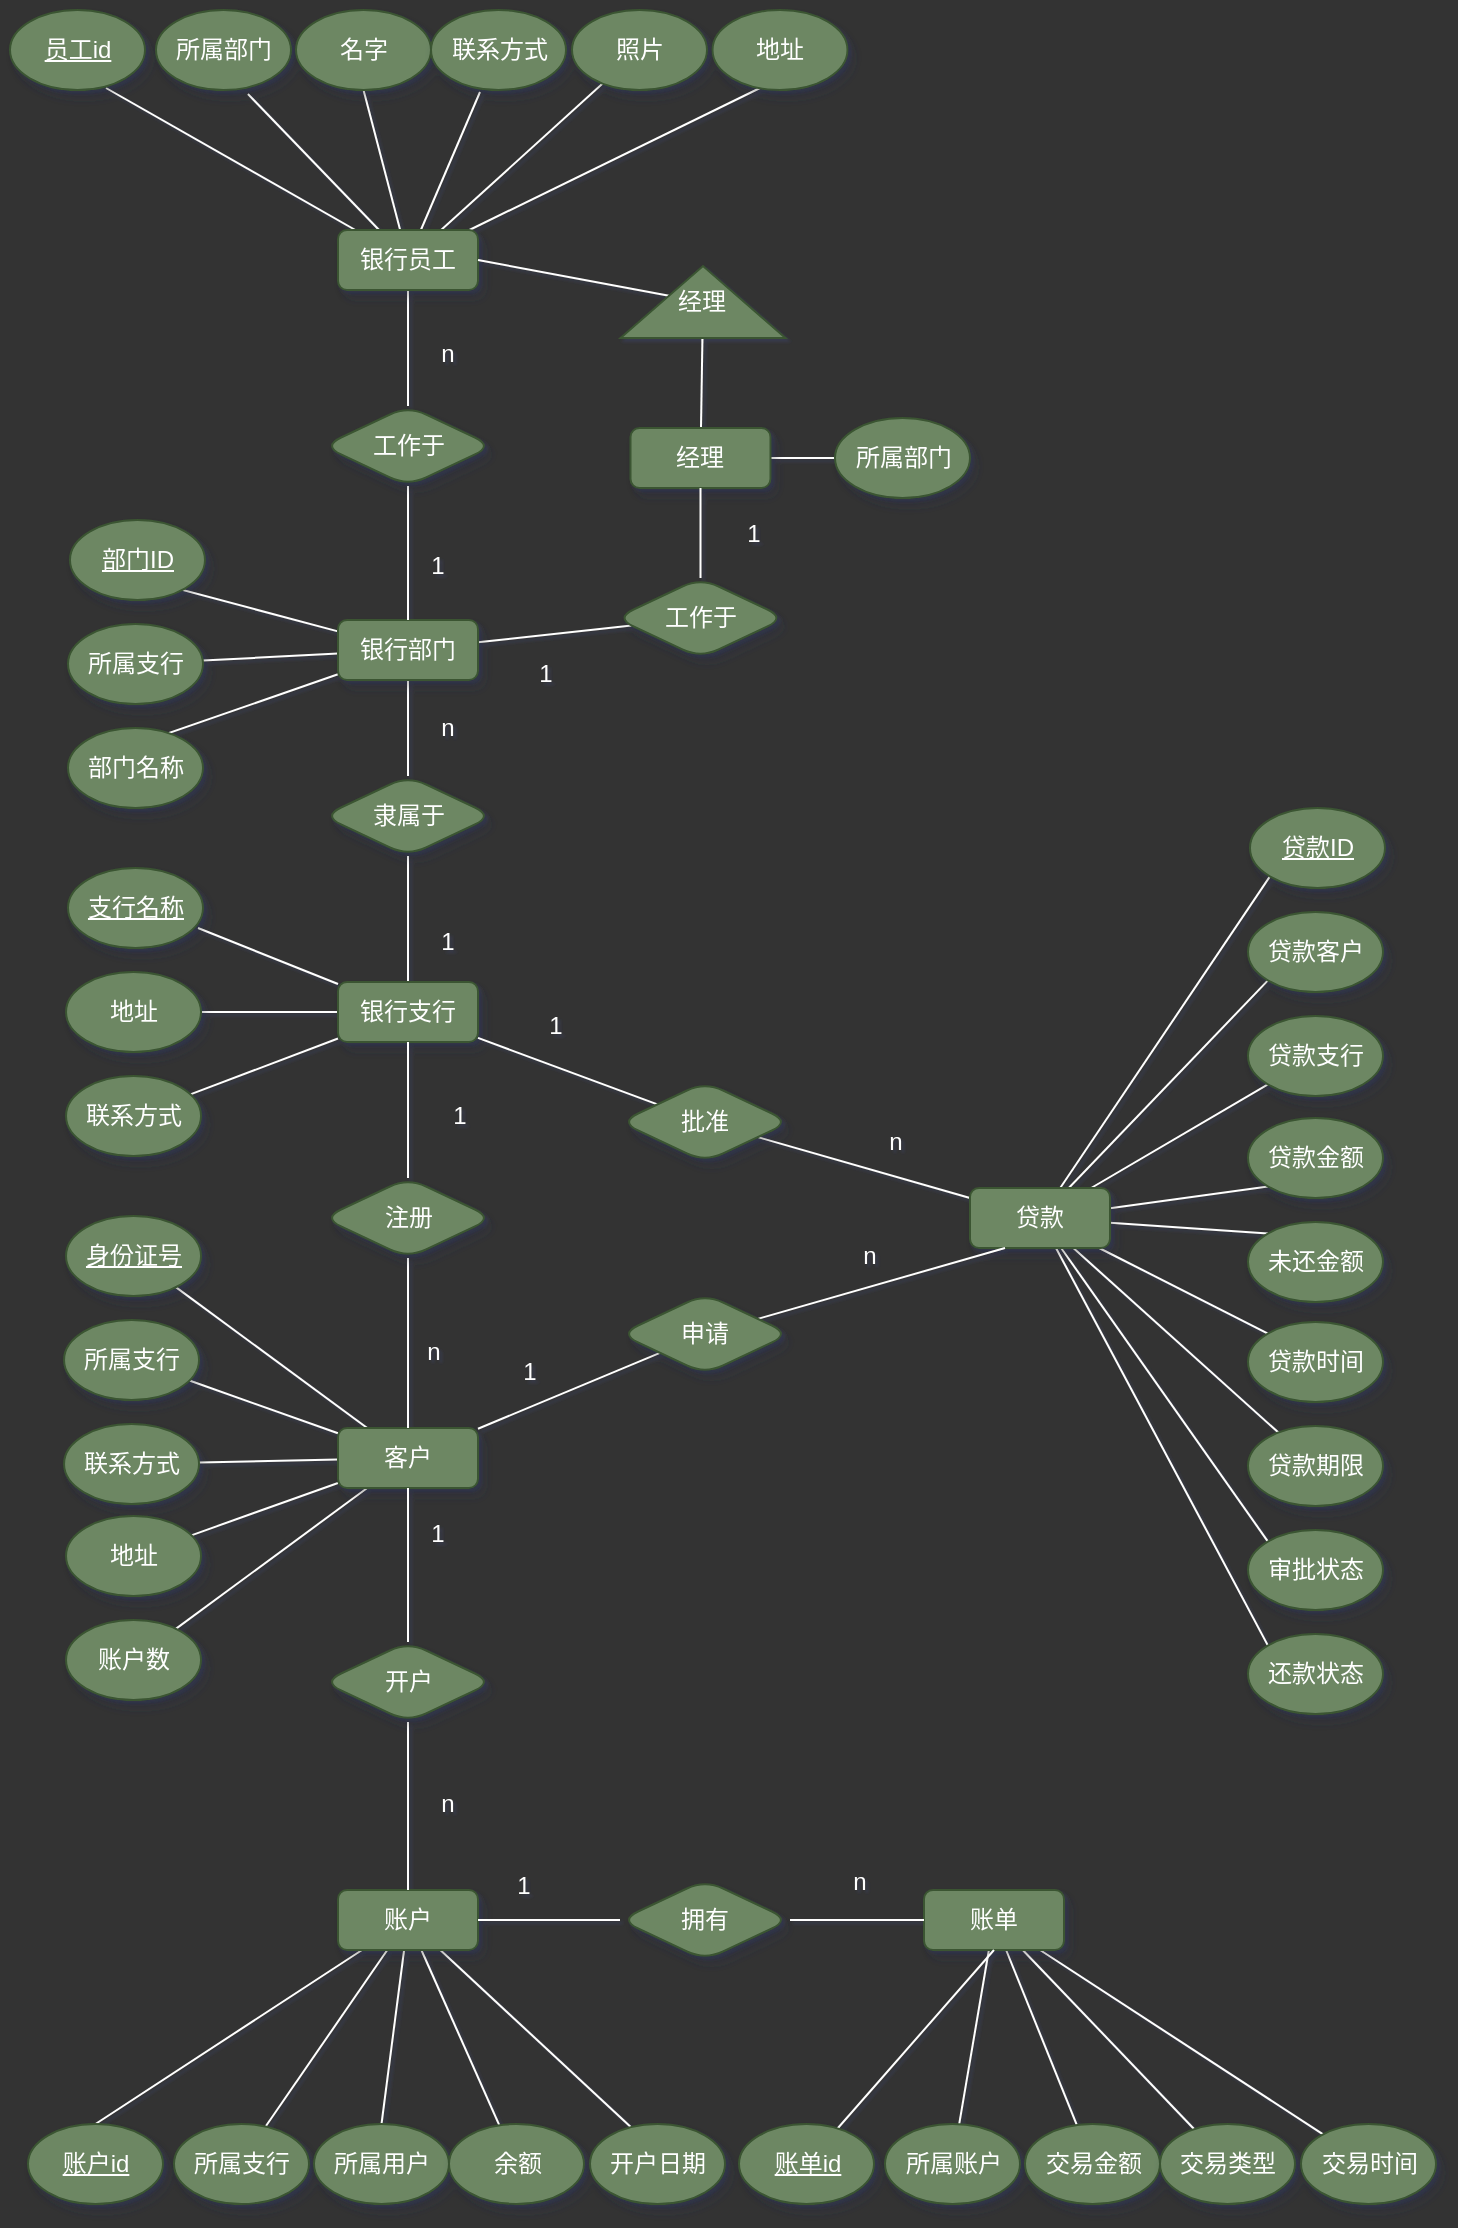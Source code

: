 <mxfile>
    <diagram id="WZQ0aDHP0Yc-spQVtL99" name="第 1 页">
        <mxGraphModel dx="1113" dy="1948" grid="0" gridSize="10" guides="1" tooltips="1" connect="1" arrows="1" fold="1" page="1" pageScale="1" pageWidth="827" pageHeight="1169" background="#333333" math="0" shadow="1">
            <root>
                <mxCell id="0"/>
                <mxCell id="1" parent="0"/>
                <mxCell id="191" value="" style="edgeStyle=none;html=1;fillColor=#6d8764;strokeColor=#FFFFFF;endArrow=none;endFill=0;fontColor=#FFFFFF;" edge="1" parent="1" source="96" target="115">
                    <mxGeometry relative="1" as="geometry"/>
                </mxCell>
                <mxCell id="233" style="edgeStyle=none;html=1;entryX=0.963;entryY=0.75;entryDx=0;entryDy=0;entryPerimeter=0;strokeColor=#FFFFFF;endArrow=none;endFill=0;fontColor=#FFFFFF;" edge="1" parent="1" source="96" target="117">
                    <mxGeometry relative="1" as="geometry"/>
                </mxCell>
                <mxCell id="234" style="edgeStyle=none;html=1;strokeColor=#FFFFFF;endArrow=none;endFill=0;fontColor=#FFFFFF;" edge="1" parent="1" source="96" target="119">
                    <mxGeometry relative="1" as="geometry"/>
                </mxCell>
                <mxCell id="235" style="edgeStyle=none;html=1;strokeColor=#FFFFFF;endArrow=none;endFill=0;fontColor=#FFFFFF;" edge="1" parent="1" source="96" target="153">
                    <mxGeometry relative="1" as="geometry"/>
                </mxCell>
                <mxCell id="96" value="银行支行" style="rounded=1;whiteSpace=wrap;html=1;glass=0;shadow=1;fillColor=#6d8764;strokeColor=#3A5431;fontColor=#FFFFFF;" parent="1" vertex="1">
                    <mxGeometry x="215" y="352" width="70" height="30" as="geometry"/>
                </mxCell>
                <mxCell id="115" value="隶属于" style="rhombus;whiteSpace=wrap;html=1;rounded=1;shadow=1;glass=0;fillColor=#6d8764;strokeColor=#3A5431;fontColor=#FFFFFF;" parent="1" vertex="1">
                    <mxGeometry x="207.5" y="249" width="85" height="40" as="geometry"/>
                </mxCell>
                <mxCell id="117" value="支行名称" style="ellipse;whiteSpace=wrap;html=1;rounded=1;shadow=1;glass=0;fillColor=#6d8764;strokeColor=#3A5431;fontColor=#FFFFFF;fontStyle=4" parent="1" vertex="1">
                    <mxGeometry x="80" y="295" width="67.5" height="40" as="geometry"/>
                </mxCell>
                <mxCell id="119" value="地址" style="ellipse;whiteSpace=wrap;html=1;rounded=1;shadow=1;glass=0;fillColor=#6d8764;strokeColor=#3A5431;fontColor=#FFFFFF;" parent="1" vertex="1">
                    <mxGeometry x="79.01" y="347" width="67.5" height="40" as="geometry"/>
                </mxCell>
                <mxCell id="153" value="联系方式" style="ellipse;whiteSpace=wrap;html=1;rounded=1;shadow=1;glass=0;fillColor=#6d8764;strokeColor=#3A5431;fontColor=#FFFFFF;" parent="1" vertex="1">
                    <mxGeometry x="79.01" y="399" width="67.5" height="40" as="geometry"/>
                </mxCell>
                <mxCell id="193" value="" style="edgeStyle=none;html=1;endArrow=none;endFill=0;fillColor=#6d8764;strokeColor=#FFFFFF;fontColor=#FFFFFF;" edge="1" parent="1" source="176" target="115">
                    <mxGeometry relative="1" as="geometry"/>
                </mxCell>
                <mxCell id="202" value="" style="edgeStyle=none;html=1;strokeColor=#FFFFFF;endArrow=none;endFill=0;fontColor=#FFFFFF;" edge="1" parent="1" source="176" target="200">
                    <mxGeometry relative="1" as="geometry"/>
                </mxCell>
                <mxCell id="239" style="edgeStyle=none;html=1;entryX=0;entryY=0.5;entryDx=0;entryDy=0;strokeColor=#FFFFFF;endArrow=none;endFill=0;fontColor=#FFFFFF;" edge="1" parent="1" source="176" target="236">
                    <mxGeometry relative="1" as="geometry"/>
                </mxCell>
                <mxCell id="240" style="edgeStyle=none;html=1;strokeColor=#FFFFFF;endArrow=none;endFill=0;fontColor=#FFFFFF;" edge="1" parent="1" source="176" target="237">
                    <mxGeometry relative="1" as="geometry"/>
                </mxCell>
                <mxCell id="241" style="edgeStyle=none;html=1;entryX=0;entryY=0.5;entryDx=0;entryDy=0;strokeColor=#FFFFFF;endArrow=none;endFill=0;fontColor=#FFFFFF;" edge="1" parent="1" source="176" target="238">
                    <mxGeometry relative="1" as="geometry"/>
                </mxCell>
                <mxCell id="176" value="银行部门" style="rounded=1;whiteSpace=wrap;html=1;glass=0;shadow=1;fillColor=#6d8764;strokeColor=#3A5431;fontColor=#FFFFFF;" vertex="1" parent="1">
                    <mxGeometry x="215" y="171" width="70" height="30" as="geometry"/>
                </mxCell>
                <mxCell id="194" value="" style="edgeStyle=none;html=1;endArrow=none;endFill=0;fillColor=#6d8764;strokeColor=#FFFFFF;fontColor=#FFFFFF;" edge="1" parent="1" source="177" target="184">
                    <mxGeometry relative="1" as="geometry"/>
                </mxCell>
                <mxCell id="270" style="edgeStyle=none;html=1;entryX=0.711;entryY=0.975;entryDx=0;entryDy=0;entryPerimeter=0;strokeColor=#FFFFFF;endArrow=none;endFill=0;fontColor=#FFFFFF;" edge="1" parent="1" source="177" target="263">
                    <mxGeometry relative="1" as="geometry"/>
                </mxCell>
                <mxCell id="271" style="edgeStyle=none;html=1;entryX=0.681;entryY=1.05;entryDx=0;entryDy=0;entryPerimeter=0;strokeColor=#FFFFFF;endArrow=none;endFill=0;fontColor=#FFFFFF;" edge="1" parent="1" source="177" target="264">
                    <mxGeometry relative="1" as="geometry"/>
                </mxCell>
                <mxCell id="272" style="edgeStyle=none;html=1;entryX=0.5;entryY=1;entryDx=0;entryDy=0;strokeColor=#FFFFFF;endArrow=none;endFill=0;fontColor=#FFFFFF;" edge="1" parent="1" source="177" target="265">
                    <mxGeometry relative="1" as="geometry"/>
                </mxCell>
                <mxCell id="273" style="edgeStyle=none;html=1;entryX=0.363;entryY=1.025;entryDx=0;entryDy=0;entryPerimeter=0;strokeColor=#FFFFFF;endArrow=none;endFill=0;fontColor=#FFFFFF;" edge="1" parent="1" source="177" target="266">
                    <mxGeometry relative="1" as="geometry"/>
                </mxCell>
                <mxCell id="274" style="edgeStyle=none;html=1;strokeColor=#FFFFFF;endArrow=none;endFill=0;fontColor=#FFFFFF;" edge="1" parent="1" source="177" target="267">
                    <mxGeometry relative="1" as="geometry"/>
                </mxCell>
                <mxCell id="275" style="edgeStyle=none;html=1;entryX=0.352;entryY=0.975;entryDx=0;entryDy=0;entryPerimeter=0;strokeColor=#FFFFFF;endArrow=none;endFill=0;fontColor=#FFFFFF;" edge="1" parent="1" source="177" target="268">
                    <mxGeometry relative="1" as="geometry"/>
                </mxCell>
                <mxCell id="177" value="银行员工" style="rounded=1;whiteSpace=wrap;html=1;glass=0;shadow=1;fillColor=#6d8764;strokeColor=#3A5431;fontColor=#FFFFFF;" vertex="1" parent="1">
                    <mxGeometry x="215" y="-24" width="70" height="30" as="geometry"/>
                </mxCell>
                <mxCell id="279" value="" style="edgeStyle=none;html=1;strokeColor=#FFFFFF;endArrow=none;endFill=0;fontColor=#FFFFFF;" edge="1" parent="1" source="178" target="277">
                    <mxGeometry relative="1" as="geometry"/>
                </mxCell>
                <mxCell id="309" value="" style="edgeStyle=none;html=1;strokeColor=#FFFFFF;fontColor=#FFFFFF;endArrow=none;endFill=0;" edge="1" parent="1" source="178" target="179">
                    <mxGeometry relative="1" as="geometry"/>
                </mxCell>
                <mxCell id="178" value="经理" style="rounded=1;whiteSpace=wrap;html=1;glass=0;shadow=1;fillColor=#6d8764;strokeColor=#3A5431;fontColor=#FFFFFF;" vertex="1" parent="1">
                    <mxGeometry x="361.25" y="75" width="70" height="30" as="geometry"/>
                </mxCell>
                <mxCell id="199" style="edgeStyle=none;html=1;entryX=1;entryY=0.5;entryDx=0;entryDy=0;strokeColor=#FFFFFF;endArrow=none;endFill=0;fontColor=#FFFFFF;" edge="1" parent="1" source="179" target="177">
                    <mxGeometry relative="1" as="geometry"/>
                </mxCell>
                <mxCell id="179" value="经理" style="triangle;whiteSpace=wrap;html=1;rotation=0;fillColor=#6d8764;fontColor=#FFFFFF;strokeColor=#3A5431;direction=north;" vertex="1" parent="1">
                    <mxGeometry x="356.26" y="-6" width="82.49" height="36" as="geometry"/>
                </mxCell>
                <mxCell id="206" value="" style="edgeStyle=none;html=1;strokeColor=#FFFFFF;endArrow=none;endFill=0;fontColor=#FFFFFF;" edge="1" parent="1" source="180" target="187">
                    <mxGeometry relative="1" as="geometry"/>
                </mxCell>
                <mxCell id="254" style="edgeStyle=none;html=1;entryX=0;entryY=1;entryDx=0;entryDy=0;strokeColor=#FFFFFF;endArrow=none;endFill=0;fontColor=#FFFFFF;" edge="1" parent="1" source="180" target="242">
                    <mxGeometry relative="1" as="geometry"/>
                </mxCell>
                <mxCell id="255" style="edgeStyle=none;html=1;entryX=0;entryY=1;entryDx=0;entryDy=0;strokeColor=#FFFFFF;endArrow=none;endFill=0;fontColor=#FFFFFF;" edge="1" parent="1" source="180" target="243">
                    <mxGeometry relative="1" as="geometry"/>
                </mxCell>
                <mxCell id="256" style="edgeStyle=none;html=1;entryX=0;entryY=1;entryDx=0;entryDy=0;strokeColor=#FFFFFF;endArrow=none;endFill=0;fontColor=#FFFFFF;" edge="1" parent="1" source="180" target="244">
                    <mxGeometry relative="1" as="geometry"/>
                </mxCell>
                <mxCell id="257" style="edgeStyle=none;html=1;entryX=0;entryY=1;entryDx=0;entryDy=0;strokeColor=#FFFFFF;endArrow=none;endFill=0;fontColor=#FFFFFF;" edge="1" parent="1" source="180" target="245">
                    <mxGeometry relative="1" as="geometry"/>
                </mxCell>
                <mxCell id="258" style="edgeStyle=none;html=1;entryX=0;entryY=0;entryDx=0;entryDy=0;strokeColor=#FFFFFF;endArrow=none;endFill=0;fontColor=#FFFFFF;" edge="1" parent="1" source="180" target="246">
                    <mxGeometry relative="1" as="geometry"/>
                </mxCell>
                <mxCell id="259" style="edgeStyle=none;html=1;entryX=0;entryY=0;entryDx=0;entryDy=0;strokeColor=#FFFFFF;endArrow=none;endFill=0;fontColor=#FFFFFF;" edge="1" parent="1" source="180" target="247">
                    <mxGeometry relative="1" as="geometry"/>
                </mxCell>
                <mxCell id="260" style="edgeStyle=none;html=1;strokeColor=#FFFFFF;endArrow=none;endFill=0;fontColor=#FFFFFF;" edge="1" parent="1" source="180" target="248">
                    <mxGeometry relative="1" as="geometry"/>
                </mxCell>
                <mxCell id="261" style="edgeStyle=none;html=1;entryX=0;entryY=0;entryDx=0;entryDy=0;strokeColor=#FFFFFF;endArrow=none;endFill=0;fontColor=#FFFFFF;" edge="1" parent="1" source="180" target="252">
                    <mxGeometry relative="1" as="geometry"/>
                </mxCell>
                <mxCell id="262" style="edgeStyle=none;html=1;entryX=0;entryY=0;entryDx=0;entryDy=0;strokeColor=#FFFFFF;endArrow=none;endFill=0;fontColor=#FFFFFF;" edge="1" parent="1" source="180" target="253">
                    <mxGeometry relative="1" as="geometry"/>
                </mxCell>
                <mxCell id="180" value="贷款" style="rounded=1;whiteSpace=wrap;html=1;glass=0;shadow=1;fillColor=#6d8764;strokeColor=#3A5431;fontColor=#FFFFFF;" vertex="1" parent="1">
                    <mxGeometry x="531" y="455" width="70" height="30" as="geometry"/>
                </mxCell>
                <mxCell id="217" value="" style="edgeStyle=none;html=1;strokeColor=#FFFFFF;endArrow=none;endFill=0;fontColor=#FFFFFF;" edge="1" parent="1" source="181" target="215">
                    <mxGeometry relative="1" as="geometry"/>
                </mxCell>
                <mxCell id="219" style="edgeStyle=none;html=1;entryX=0.5;entryY=0;entryDx=0;entryDy=0;strokeColor=#FFFFFF;endArrow=none;endFill=0;fontColor=#FFFFFF;" edge="1" parent="1" source="181" target="214">
                    <mxGeometry relative="1" as="geometry"/>
                </mxCell>
                <mxCell id="220" style="edgeStyle=none;html=1;entryX=0.681;entryY=0.025;entryDx=0;entryDy=0;entryPerimeter=0;strokeColor=#FFFFFF;endArrow=none;endFill=0;fontColor=#FFFFFF;" edge="1" parent="1" source="181" target="213">
                    <mxGeometry relative="1" as="geometry"/>
                </mxCell>
                <mxCell id="221" style="edgeStyle=none;html=1;entryX=0.5;entryY=0;entryDx=0;entryDy=0;strokeColor=#FFFFFF;endArrow=none;endFill=0;fontColor=#FFFFFF;" edge="1" parent="1" source="181" target="212">
                    <mxGeometry relative="1" as="geometry"/>
                </mxCell>
                <mxCell id="222" style="edgeStyle=none;html=1;entryX=0.326;entryY=0.075;entryDx=0;entryDy=0;entryPerimeter=0;strokeColor=#FFFFFF;endArrow=none;endFill=0;fontColor=#FFFFFF;" edge="1" parent="1" source="181" target="216">
                    <mxGeometry relative="1" as="geometry"/>
                </mxCell>
                <mxCell id="181" value="账户" style="rounded=1;whiteSpace=wrap;html=1;glass=0;shadow=1;fillColor=#6d8764;strokeColor=#3A5431;fontColor=#FFFFFF;" vertex="1" parent="1">
                    <mxGeometry x="215" y="806" width="70" height="30" as="geometry"/>
                </mxCell>
                <mxCell id="285" style="edgeStyle=none;html=1;strokeColor=#FFFFFF;endArrow=none;endFill=0;fontColor=#FFFFFF;" edge="1" parent="1" source="182" target="280">
                    <mxGeometry relative="1" as="geometry"/>
                </mxCell>
                <mxCell id="286" style="edgeStyle=none;html=1;strokeColor=#FFFFFF;endArrow=none;endFill=0;fontColor=#FFFFFF;" edge="1" parent="1" source="182" target="281">
                    <mxGeometry relative="1" as="geometry"/>
                </mxCell>
                <mxCell id="287" style="edgeStyle=none;html=1;strokeColor=#FFFFFF;endArrow=none;endFill=0;fontColor=#FFFFFF;" edge="1" parent="1" source="182" target="282">
                    <mxGeometry relative="1" as="geometry"/>
                </mxCell>
                <mxCell id="288" style="edgeStyle=none;html=1;strokeColor=#FFFFFF;endArrow=none;endFill=0;fontColor=#FFFFFF;" edge="1" parent="1" source="182" target="283">
                    <mxGeometry relative="1" as="geometry"/>
                </mxCell>
                <mxCell id="289" style="edgeStyle=none;html=1;strokeColor=#FFFFFF;endArrow=none;endFill=0;fontColor=#FFFFFF;" edge="1" parent="1" source="182" target="284">
                    <mxGeometry relative="1" as="geometry"/>
                </mxCell>
                <mxCell id="182" value="客户&lt;span style=&quot;font-family: monospace; font-size: 0px; text-align: start;&quot;&gt;%3CmxGraphModel%3E%3Croot%3E%3CmxCell%20id%3D%220%22%2F%3E%3CmxCell%20id%3D%221%22%20parent%3D%220%22%2F%3E%3CmxCell%20id%3D%222%22%20value%3D%22%E8%B4%A6%E6%88%B7%22%20style%3D%22rounded%3D1%3BwhiteSpace%3Dwrap%3Bhtml%3D1%3Bglass%3D0%3Bshadow%3D1%3BfillColor%3D%236d8764%3BstrokeColor%3D%233A5431%3BfontColor%3D%23ffffff%3B%22%20vertex%3D%221%22%20parent%3D%221%22%3E%3CmxGeometry%20x%3D%22531%22%20y%3D%22416%22%20width%3D%2270%22%20height%3D%2230%22%20as%3D%22geometry%22%2F%3E%3C%2FmxCell%3E%3C%2Froot%3E%3C%2FmxGraphModel%3E&lt;/span&gt;" style="rounded=1;whiteSpace=wrap;html=1;glass=0;shadow=1;fillColor=#6d8764;strokeColor=#3A5431;fontColor=#FFFFFF;" vertex="1" parent="1">
                    <mxGeometry x="215" y="575" width="70" height="30" as="geometry"/>
                </mxCell>
                <mxCell id="229" style="edgeStyle=none;html=1;strokeColor=#FFFFFF;endArrow=none;endFill=0;fontColor=#FFFFFF;" edge="1" parent="1" source="183" target="224">
                    <mxGeometry relative="1" as="geometry"/>
                </mxCell>
                <mxCell id="230" style="edgeStyle=none;html=1;strokeColor=#FFFFFF;endArrow=none;endFill=0;fontColor=#FFFFFF;" edge="1" parent="1" source="183" target="225">
                    <mxGeometry relative="1" as="geometry"/>
                </mxCell>
                <mxCell id="231" style="edgeStyle=none;html=1;strokeColor=#FFFFFF;endArrow=none;endFill=0;fontColor=#FFFFFF;" edge="1" parent="1" source="183" target="226">
                    <mxGeometry relative="1" as="geometry"/>
                </mxCell>
                <mxCell id="232" style="edgeStyle=none;html=1;strokeColor=#FFFFFF;endArrow=none;endFill=0;fontColor=#FFFFFF;" edge="1" parent="1" source="183" target="227">
                    <mxGeometry relative="1" as="geometry"/>
                </mxCell>
                <mxCell id="183" value="账单" style="rounded=1;whiteSpace=wrap;html=1;glass=0;shadow=1;fillColor=#6d8764;strokeColor=#3A5431;fontColor=#FFFFFF;" vertex="1" parent="1">
                    <mxGeometry x="508" y="806" width="70" height="30" as="geometry"/>
                </mxCell>
                <mxCell id="195" value="" style="edgeStyle=none;html=1;endArrow=none;endFill=0;fillColor=#6d8764;strokeColor=#FFFFFF;fontColor=#FFFFFF;" edge="1" parent="1" source="184" target="176">
                    <mxGeometry relative="1" as="geometry"/>
                </mxCell>
                <mxCell id="184" value="工作于" style="rhombus;whiteSpace=wrap;html=1;rounded=1;shadow=1;glass=0;fillColor=#6d8764;strokeColor=#3A5431;fontColor=#FFFFFF;" vertex="1" parent="1">
                    <mxGeometry x="207.5" y="64" width="85" height="40" as="geometry"/>
                </mxCell>
                <mxCell id="204" value="" style="edgeStyle=none;html=1;strokeColor=#FFFFFF;endArrow=none;endFill=0;fontColor=#FFFFFF;" edge="1" parent="1" source="185" target="182">
                    <mxGeometry relative="1" as="geometry"/>
                </mxCell>
                <mxCell id="205" value="" style="edgeStyle=none;html=1;strokeColor=#FFFFFF;endArrow=none;endFill=0;fontColor=#FFFFFF;" edge="1" parent="1" source="185" target="181">
                    <mxGeometry relative="1" as="geometry"/>
                </mxCell>
                <mxCell id="185" value="开户" style="rhombus;whiteSpace=wrap;html=1;rounded=1;shadow=1;glass=0;fillColor=#6d8764;strokeColor=#3A5431;fontColor=#FFFFFF;" vertex="1" parent="1">
                    <mxGeometry x="207.5" y="682" width="85" height="40" as="geometry"/>
                </mxCell>
                <mxCell id="210" value="" style="edgeStyle=none;html=1;strokeColor=#FFFFFF;endArrow=none;endFill=0;fontColor=#FFFFFF;" edge="1" parent="1" target="183">
                    <mxGeometry relative="1" as="geometry">
                        <mxPoint x="441" y="821" as="sourcePoint"/>
                    </mxGeometry>
                </mxCell>
                <mxCell id="211" value="" style="edgeStyle=none;html=1;strokeColor=#FFFFFF;endArrow=none;endFill=0;fontColor=#FFFFFF;" edge="1" parent="1" source="186" target="181">
                    <mxGeometry relative="1" as="geometry"/>
                </mxCell>
                <mxCell id="186" value="拥有" style="rhombus;whiteSpace=wrap;html=1;rounded=1;shadow=1;glass=0;fillColor=#6d8764;strokeColor=#3A5431;fontColor=#FFFFFF;" vertex="1" parent="1">
                    <mxGeometry x="356" y="801" width="85" height="40" as="geometry"/>
                </mxCell>
                <mxCell id="207" value="" style="edgeStyle=none;html=1;strokeColor=#FFFFFF;endArrow=none;endFill=0;fontColor=#FFFFFF;" edge="1" parent="1" source="187" target="96">
                    <mxGeometry relative="1" as="geometry"/>
                </mxCell>
                <mxCell id="187" value="批准" style="rhombus;whiteSpace=wrap;html=1;rounded=1;shadow=1;glass=0;fillColor=#6d8764;strokeColor=#3A5431;fontColor=#FFFFFF;" vertex="1" parent="1">
                    <mxGeometry x="356" y="402" width="85" height="40" as="geometry"/>
                </mxCell>
                <mxCell id="203" value="" style="edgeStyle=none;html=1;strokeColor=#FFFFFF;endArrow=none;endFill=0;fontColor=#FFFFFF;" edge="1" parent="1" source="188" target="182">
                    <mxGeometry relative="1" as="geometry"/>
                </mxCell>
                <mxCell id="310" style="edgeStyle=none;html=1;entryX=0.5;entryY=1;entryDx=0;entryDy=0;strokeColor=#FFFFFF;fontColor=#FFFFFF;endArrow=none;endFill=0;" edge="1" parent="1" source="188" target="96">
                    <mxGeometry relative="1" as="geometry"/>
                </mxCell>
                <mxCell id="188" value="注册" style="rhombus;whiteSpace=wrap;html=1;rounded=1;shadow=1;glass=0;fillColor=#6d8764;strokeColor=#3A5431;fontColor=#FFFFFF;" vertex="1" parent="1">
                    <mxGeometry x="207.5" y="450" width="85" height="40" as="geometry"/>
                </mxCell>
                <mxCell id="208" style="edgeStyle=none;html=1;entryX=0.25;entryY=1;entryDx=0;entryDy=0;strokeColor=#FFFFFF;endArrow=none;endFill=0;fontColor=#FFFFFF;" edge="1" parent="1" source="189" target="180">
                    <mxGeometry relative="1" as="geometry"/>
                </mxCell>
                <mxCell id="209" style="edgeStyle=none;html=1;strokeColor=#FFFFFF;endArrow=none;endFill=0;fontColor=#FFFFFF;" edge="1" parent="1" source="189" target="182">
                    <mxGeometry relative="1" as="geometry"/>
                </mxCell>
                <mxCell id="189" value="申请" style="rhombus;whiteSpace=wrap;html=1;rounded=1;shadow=1;glass=0;fillColor=#6d8764;strokeColor=#3A5431;fontColor=#FFFFFF;" vertex="1" parent="1">
                    <mxGeometry x="356" y="508" width="85" height="40" as="geometry"/>
                </mxCell>
                <mxCell id="201" style="edgeStyle=none;html=1;entryX=0.5;entryY=1;entryDx=0;entryDy=0;strokeColor=#FFFFFF;endArrow=none;endFill=0;fontColor=#FFFFFF;" edge="1" parent="1" source="200" target="178">
                    <mxGeometry relative="1" as="geometry"/>
                </mxCell>
                <mxCell id="200" value="工作于" style="rhombus;whiteSpace=wrap;html=1;rounded=1;shadow=1;glass=0;fillColor=#6d8764;strokeColor=#3A5431;fontColor=#FFFFFF;" vertex="1" parent="1">
                    <mxGeometry x="353.75" y="150" width="85" height="40" as="geometry"/>
                </mxCell>
                <mxCell id="212" value="账户id" style="ellipse;whiteSpace=wrap;html=1;rounded=1;shadow=1;glass=0;fillColor=#6d8764;strokeColor=#3A5431;fontColor=#FFFFFF;fontStyle=4" vertex="1" parent="1">
                    <mxGeometry x="60" y="923" width="67.5" height="40" as="geometry"/>
                </mxCell>
                <mxCell id="213" value="所属支行" style="ellipse;whiteSpace=wrap;html=1;rounded=1;shadow=1;glass=0;fillColor=#6d8764;strokeColor=#3A5431;fontColor=#FFFFFF;" vertex="1" parent="1">
                    <mxGeometry x="133" y="923" width="67.5" height="40" as="geometry"/>
                </mxCell>
                <mxCell id="214" value="所属用户" style="ellipse;whiteSpace=wrap;html=1;rounded=1;shadow=1;glass=0;fillColor=#6d8764;strokeColor=#3A5431;fontColor=#FFFFFF;" vertex="1" parent="1">
                    <mxGeometry x="203" y="923" width="67.5" height="40" as="geometry"/>
                </mxCell>
                <mxCell id="215" value="余额" style="ellipse;whiteSpace=wrap;html=1;rounded=1;shadow=1;glass=0;fillColor=#6d8764;strokeColor=#3A5431;fontColor=#FFFFFF;" vertex="1" parent="1">
                    <mxGeometry x="270.5" y="923" width="67.5" height="40" as="geometry"/>
                </mxCell>
                <mxCell id="216" value="开户日期" style="ellipse;whiteSpace=wrap;html=1;rounded=1;shadow=1;glass=0;fillColor=#6d8764;strokeColor=#3A5431;fontColor=#FFFFFF;" vertex="1" parent="1">
                    <mxGeometry x="341" y="923" width="67.5" height="40" as="geometry"/>
                </mxCell>
                <mxCell id="228" style="edgeStyle=none;html=1;entryX=0.5;entryY=1;entryDx=0;entryDy=0;strokeColor=#FFFFFF;endArrow=none;endFill=0;fontColor=#FFFFFF;" edge="1" parent="1" source="223" target="183">
                    <mxGeometry relative="1" as="geometry"/>
                </mxCell>
                <mxCell id="223" value="账单id" style="ellipse;whiteSpace=wrap;html=1;rounded=1;shadow=1;glass=0;fillColor=#6d8764;strokeColor=#3A5431;fontColor=#FFFFFF;fontStyle=4" vertex="1" parent="1">
                    <mxGeometry x="415.5" y="923" width="67.5" height="40" as="geometry"/>
                </mxCell>
                <mxCell id="224" value="所属账户" style="ellipse;whiteSpace=wrap;html=1;rounded=1;shadow=1;glass=0;fillColor=#6d8764;strokeColor=#3A5431;fontColor=#FFFFFF;" vertex="1" parent="1">
                    <mxGeometry x="488.5" y="923" width="67.5" height="40" as="geometry"/>
                </mxCell>
                <mxCell id="225" value="交易金额" style="ellipse;whiteSpace=wrap;html=1;rounded=1;shadow=1;glass=0;fillColor=#6d8764;strokeColor=#3A5431;fontColor=#FFFFFF;" vertex="1" parent="1">
                    <mxGeometry x="558.5" y="923" width="67.5" height="40" as="geometry"/>
                </mxCell>
                <mxCell id="226" value="交易类型" style="ellipse;whiteSpace=wrap;html=1;rounded=1;shadow=1;glass=0;fillColor=#6d8764;strokeColor=#3A5431;fontColor=#FFFFFF;" vertex="1" parent="1">
                    <mxGeometry x="626" y="923" width="67.5" height="40" as="geometry"/>
                </mxCell>
                <mxCell id="227" value="交易时间" style="ellipse;whiteSpace=wrap;html=1;rounded=1;shadow=1;glass=0;fillColor=#6d8764;strokeColor=#3A5431;fontColor=#FFFFFF;" vertex="1" parent="1">
                    <mxGeometry x="696.5" y="923" width="67.5" height="40" as="geometry"/>
                </mxCell>
                <mxCell id="236" value="部门ID" style="ellipse;whiteSpace=wrap;html=1;rounded=1;shadow=1;glass=0;fillColor=#6d8764;strokeColor=#3A5431;fontColor=#FFFFFF;fontStyle=4" vertex="1" parent="1">
                    <mxGeometry x="80.99" y="121" width="67.5" height="40" as="geometry"/>
                </mxCell>
                <mxCell id="237" value="所属支行" style="ellipse;whiteSpace=wrap;html=1;rounded=1;shadow=1;glass=0;fillColor=#6d8764;strokeColor=#3A5431;fontColor=#FFFFFF;" vertex="1" parent="1">
                    <mxGeometry x="80" y="173" width="67.5" height="40" as="geometry"/>
                </mxCell>
                <mxCell id="238" value="部门名称" style="ellipse;whiteSpace=wrap;html=1;rounded=1;shadow=1;glass=0;fillColor=#6d8764;strokeColor=#3A5431;fontColor=#FFFFFF;" vertex="1" parent="1">
                    <mxGeometry x="80" y="225" width="67.5" height="40" as="geometry"/>
                </mxCell>
                <mxCell id="242" value="贷款ID" style="ellipse;whiteSpace=wrap;html=1;rounded=1;shadow=1;glass=0;fillColor=#6d8764;strokeColor=#3A5431;fontColor=#FFFFFF;fontStyle=4" vertex="1" parent="1">
                    <mxGeometry x="670.99" y="265" width="67.5" height="40" as="geometry"/>
                </mxCell>
                <mxCell id="243" value="贷款客户" style="ellipse;whiteSpace=wrap;html=1;rounded=1;shadow=1;glass=0;fillColor=#6d8764;strokeColor=#3A5431;fontColor=#FFFFFF;" vertex="1" parent="1">
                    <mxGeometry x="670" y="317" width="67.5" height="40" as="geometry"/>
                </mxCell>
                <mxCell id="244" value="贷款支行" style="ellipse;whiteSpace=wrap;html=1;rounded=1;shadow=1;glass=0;fillColor=#6d8764;strokeColor=#3A5431;fontColor=#FFFFFF;" vertex="1" parent="1">
                    <mxGeometry x="670" y="369" width="67.5" height="40" as="geometry"/>
                </mxCell>
                <mxCell id="245" value="贷款金额" style="ellipse;whiteSpace=wrap;html=1;rounded=1;shadow=1;glass=0;fillColor=#6d8764;strokeColor=#3A5431;fontColor=#FFFFFF;" vertex="1" parent="1">
                    <mxGeometry x="670" y="420" width="67.5" height="40" as="geometry"/>
                </mxCell>
                <mxCell id="246" value="未还金额" style="ellipse;whiteSpace=wrap;html=1;rounded=1;shadow=1;glass=0;fillColor=#6d8764;strokeColor=#3A5431;fontColor=#FFFFFF;" vertex="1" parent="1">
                    <mxGeometry x="670" y="472" width="67.5" height="40" as="geometry"/>
                </mxCell>
                <mxCell id="247" value="贷款时间" style="ellipse;whiteSpace=wrap;html=1;rounded=1;shadow=1;glass=0;fillColor=#6d8764;strokeColor=#3A5431;fontColor=#FFFFFF;" vertex="1" parent="1">
                    <mxGeometry x="670" y="522" width="67.5" height="40" as="geometry"/>
                </mxCell>
                <mxCell id="248" value="贷款期限" style="ellipse;whiteSpace=wrap;html=1;rounded=1;shadow=1;glass=0;fillColor=#6d8764;strokeColor=#3A5431;fontColor=#FFFFFF;" vertex="1" parent="1">
                    <mxGeometry x="670" y="574" width="67.5" height="40" as="geometry"/>
                </mxCell>
                <mxCell id="252" value="审批状态" style="ellipse;whiteSpace=wrap;html=1;rounded=1;shadow=1;glass=0;fillColor=#6d8764;strokeColor=#3A5431;fontColor=#FFFFFF;" vertex="1" parent="1">
                    <mxGeometry x="670" y="626" width="67.5" height="40" as="geometry"/>
                </mxCell>
                <mxCell id="253" value="还款状态" style="ellipse;whiteSpace=wrap;html=1;rounded=1;shadow=1;glass=0;fillColor=#6d8764;strokeColor=#3A5431;fontColor=#FFFFFF;" vertex="1" parent="1">
                    <mxGeometry x="670" y="678" width="67.5" height="40" as="geometry"/>
                </mxCell>
                <mxCell id="263" value="员工id" style="ellipse;whiteSpace=wrap;html=1;rounded=1;shadow=1;glass=0;fillColor=#6d8764;strokeColor=#3A5431;fontColor=#FFFFFF;fontStyle=4" vertex="1" parent="1">
                    <mxGeometry x="51" y="-134" width="67.5" height="40" as="geometry"/>
                </mxCell>
                <mxCell id="264" value="所属部门" style="ellipse;whiteSpace=wrap;html=1;rounded=1;shadow=1;glass=0;fillColor=#6d8764;strokeColor=#3A5431;fontColor=#FFFFFF;" vertex="1" parent="1">
                    <mxGeometry x="124" y="-134" width="67.5" height="40" as="geometry"/>
                </mxCell>
                <mxCell id="265" value="名字" style="ellipse;whiteSpace=wrap;html=1;rounded=1;shadow=1;glass=0;fillColor=#6d8764;strokeColor=#3A5431;fontColor=#FFFFFF;" vertex="1" parent="1">
                    <mxGeometry x="194" y="-134" width="67.5" height="40" as="geometry"/>
                </mxCell>
                <mxCell id="266" value="联系方式" style="ellipse;whiteSpace=wrap;html=1;rounded=1;shadow=1;glass=0;fillColor=#6d8764;strokeColor=#3A5431;fontColor=#FFFFFF;" vertex="1" parent="1">
                    <mxGeometry x="261.5" y="-134" width="67.5" height="40" as="geometry"/>
                </mxCell>
                <mxCell id="267" value="照片" style="ellipse;whiteSpace=wrap;html=1;rounded=1;shadow=1;glass=0;fillColor=#6d8764;strokeColor=#3A5431;fontColor=#FFFFFF;" vertex="1" parent="1">
                    <mxGeometry x="332" y="-134" width="67.5" height="40" as="geometry"/>
                </mxCell>
                <mxCell id="268" value="地址" style="ellipse;whiteSpace=wrap;html=1;rounded=1;shadow=1;glass=0;fillColor=#6d8764;strokeColor=#3A5431;fontColor=#FFFFFF;" vertex="1" parent="1">
                    <mxGeometry x="402.25" y="-134" width="67.5" height="40" as="geometry"/>
                </mxCell>
                <mxCell id="277" value="所属部门" style="ellipse;whiteSpace=wrap;html=1;rounded=1;shadow=1;glass=0;fillColor=#6d8764;strokeColor=#3A5431;fontColor=#FFFFFF;" vertex="1" parent="1">
                    <mxGeometry x="463.5" y="70" width="67.5" height="40" as="geometry"/>
                </mxCell>
                <mxCell id="280" value="身份证号" style="ellipse;whiteSpace=wrap;html=1;rounded=1;shadow=1;glass=0;fillColor=#6d8764;strokeColor=#3A5431;fontColor=#FFFFFF;fontStyle=4" vertex="1" parent="1">
                    <mxGeometry x="79.01" y="469" width="67.5" height="40" as="geometry"/>
                </mxCell>
                <mxCell id="281" value="所属支行" style="ellipse;whiteSpace=wrap;html=1;rounded=1;shadow=1;glass=0;fillColor=#6d8764;strokeColor=#3A5431;fontColor=#FFFFFF;" vertex="1" parent="1">
                    <mxGeometry x="78.02" y="521" width="67.5" height="40" as="geometry"/>
                </mxCell>
                <mxCell id="282" value="联系方式" style="ellipse;whiteSpace=wrap;html=1;rounded=1;shadow=1;glass=0;fillColor=#6d8764;strokeColor=#3A5431;fontColor=#FFFFFF;" vertex="1" parent="1">
                    <mxGeometry x="78.02" y="573" width="67.5" height="40" as="geometry"/>
                </mxCell>
                <mxCell id="283" value="地址" style="ellipse;whiteSpace=wrap;html=1;rounded=1;shadow=1;glass=0;fillColor=#6d8764;strokeColor=#3A5431;fontColor=#FFFFFF;" vertex="1" parent="1">
                    <mxGeometry x="79.01" y="619" width="67.5" height="40" as="geometry"/>
                </mxCell>
                <mxCell id="284" value="账户数" style="ellipse;whiteSpace=wrap;html=1;rounded=1;shadow=1;glass=0;fillColor=#6d8764;strokeColor=#3A5431;fontColor=#FFFFFF;" vertex="1" parent="1">
                    <mxGeometry x="79.01" y="671" width="67.5" height="40" as="geometry"/>
                </mxCell>
                <mxCell id="291" value="1" style="text;html=1;strokeColor=none;fillColor=none;align=center;verticalAlign=middle;whiteSpace=wrap;rounded=0;fontColor=#FFFFFF;" vertex="1" parent="1">
                    <mxGeometry x="235" y="129" width="60" height="30" as="geometry"/>
                </mxCell>
                <mxCell id="292" value="1" style="text;html=1;strokeColor=none;fillColor=none;align=center;verticalAlign=middle;whiteSpace=wrap;rounded=0;fontColor=#FFFFFF;" vertex="1" parent="1">
                    <mxGeometry x="289" y="183" width="60" height="30" as="geometry"/>
                </mxCell>
                <mxCell id="293" value="1" style="text;html=1;strokeColor=none;fillColor=none;align=center;verticalAlign=middle;whiteSpace=wrap;rounded=0;fontColor=#FFFFFF;" vertex="1" parent="1">
                    <mxGeometry x="393" y="113" width="60" height="30" as="geometry"/>
                </mxCell>
                <mxCell id="295" value="1" style="text;html=1;strokeColor=none;fillColor=none;align=center;verticalAlign=middle;whiteSpace=wrap;rounded=0;fontColor=#FFFFFF;" vertex="1" parent="1">
                    <mxGeometry x="240" y="317" width="60" height="30" as="geometry"/>
                </mxCell>
                <mxCell id="296" value="1" style="text;html=1;strokeColor=none;fillColor=none;align=center;verticalAlign=middle;whiteSpace=wrap;rounded=0;fontColor=#FFFFFF;" vertex="1" parent="1">
                    <mxGeometry x="293.75" y="359" width="60" height="30" as="geometry"/>
                </mxCell>
                <mxCell id="297" value="1" style="text;html=1;strokeColor=none;fillColor=none;align=center;verticalAlign=middle;whiteSpace=wrap;rounded=0;fontColor=#FFFFFF;" vertex="1" parent="1">
                    <mxGeometry x="246" y="404" width="60" height="30" as="geometry"/>
                </mxCell>
                <mxCell id="298" value="1" style="text;html=1;strokeColor=none;fillColor=none;align=center;verticalAlign=middle;whiteSpace=wrap;rounded=0;fontColor=#FFFFFF;" vertex="1" parent="1">
                    <mxGeometry x="235" y="613" width="60" height="30" as="geometry"/>
                </mxCell>
                <mxCell id="299" value="1" style="text;html=1;strokeColor=none;fillColor=none;align=center;verticalAlign=middle;whiteSpace=wrap;rounded=0;fontColor=#FFFFFF;" vertex="1" parent="1">
                    <mxGeometry x="278" y="789" width="60" height="30" as="geometry"/>
                </mxCell>
                <mxCell id="300" value="n" style="text;html=1;strokeColor=none;fillColor=none;align=center;verticalAlign=middle;whiteSpace=wrap;rounded=0;fontColor=#FFFFFF;" vertex="1" parent="1">
                    <mxGeometry x="240" y="23" width="60" height="30" as="geometry"/>
                </mxCell>
                <mxCell id="301" value="n" style="text;html=1;strokeColor=none;fillColor=none;align=center;verticalAlign=middle;whiteSpace=wrap;rounded=0;fontColor=#FFFFFF;" vertex="1" parent="1">
                    <mxGeometry x="240" y="210" width="60" height="30" as="geometry"/>
                </mxCell>
                <mxCell id="302" value="n" style="text;html=1;strokeColor=none;fillColor=none;align=center;verticalAlign=middle;whiteSpace=wrap;rounded=0;fontColor=#FFFFFF;" vertex="1" parent="1">
                    <mxGeometry x="463.5" y="417" width="60" height="30" as="geometry"/>
                </mxCell>
                <mxCell id="303" value="n" style="text;html=1;strokeColor=none;fillColor=none;align=center;verticalAlign=middle;whiteSpace=wrap;rounded=0;fontColor=#FFFFFF;" vertex="1" parent="1">
                    <mxGeometry x="451" y="474" width="60" height="30" as="geometry"/>
                </mxCell>
                <mxCell id="304" value="n" style="text;html=1;strokeColor=none;fillColor=none;align=center;verticalAlign=middle;whiteSpace=wrap;rounded=0;fontColor=#FFFFFF;" vertex="1" parent="1">
                    <mxGeometry x="240" y="748" width="60" height="30" as="geometry"/>
                </mxCell>
                <mxCell id="305" value="n" style="text;html=1;strokeColor=none;fillColor=none;align=center;verticalAlign=middle;whiteSpace=wrap;rounded=0;fontColor=#FFFFFF;" vertex="1" parent="1">
                    <mxGeometry x="446" y="787" width="60" height="30" as="geometry"/>
                </mxCell>
                <mxCell id="306" value="1" style="text;html=1;strokeColor=none;fillColor=none;align=center;verticalAlign=middle;whiteSpace=wrap;rounded=0;fontColor=#FFFFFF;" vertex="1" parent="1">
                    <mxGeometry x="281" y="532" width="60" height="30" as="geometry"/>
                </mxCell>
                <mxCell id="307" value="n" style="text;html=1;strokeColor=none;fillColor=none;align=center;verticalAlign=middle;whiteSpace=wrap;rounded=0;fontColor=#FFFFFF;" vertex="1" parent="1">
                    <mxGeometry x="232.5" y="522" width="60" height="30" as="geometry"/>
                </mxCell>
            </root>
        </mxGraphModel>
    </diagram>
</mxfile>